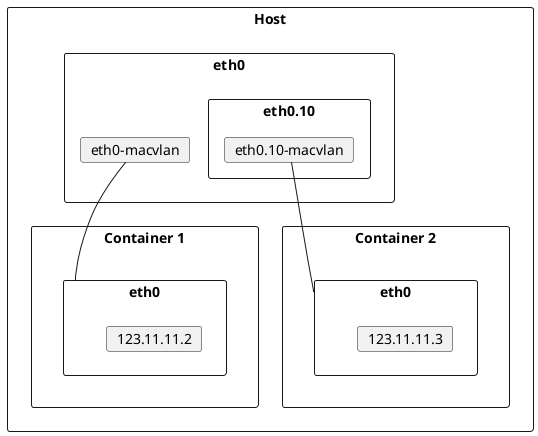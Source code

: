 @startuml

rectangle "Host" as host {
	rectangle "eth0" as host_eth0 {
		card "eth0-macvlan" as eth0_macvlan

		rectangle "eth0.10" {
			card "eth0.10-macvlan" as eth0_10_macvlan
		}
	}


	rectangle "Container 1" as container_1 {
		rectangle "eth0" as docker_eth0_1 {
			card "123.11.11.2" as 111
		}
	}


	rectangle "Container 2" as container_2 {
		rectangle "eth0" as docker_eth0_2 {
			card "123.11.11.3" as 222
		}
	}

	eth0_macvlan -d- docker_eth0_1
	eth0_10_macvlan -d- docker_eth0_2


'	host_eth0 -[hidden]d- host_docker0
'	host_docker0 -[hidden]d- host_veth_1
'	host_docker0 -[hidden]d- host_veth_2
'	host_veth_1 -[hidden]d- container_1
'	host_veth_2 -[hidden]d- container_2
}

@enduml